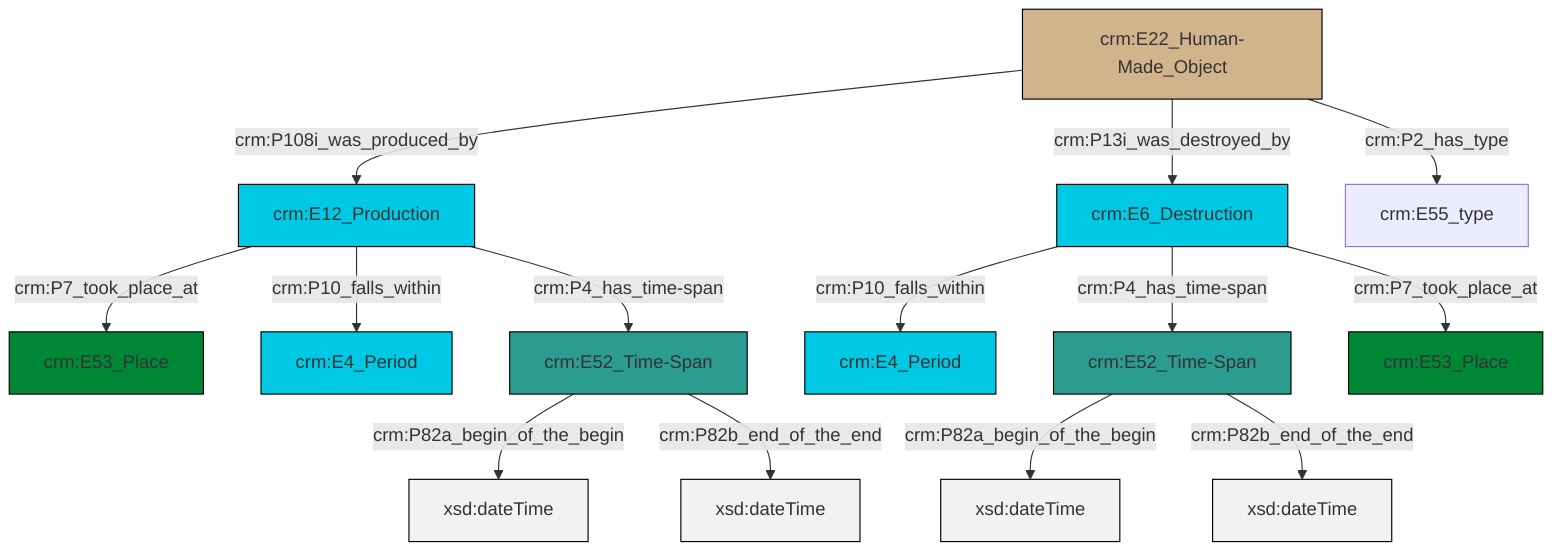 graph TD
classDef Literal fill:#f2f2f2,stroke:#000000;
classDef CRM_Entity fill:#FFFFFF,stroke:#000000;
classDef Temporal_Entity fill:#00C9E6, stroke:#000000;
classDef Type fill:#E18312, stroke:#000000;
classDef Time-Span fill:#2C9C91, stroke:#000000;
classDef Appellation fill:#FFEB7F, stroke:#000000;
classDef Place fill:#008836, stroke:#000000;
classDef Persistent_Item fill:#B266B2, stroke:#000000;
classDef Conceptual_Object fill:#FFD700, stroke:#000000;
classDef Physical_Thing fill:#D2B48C, stroke:#000000;
classDef Actor fill:#f58aad, stroke:#000000;
classDef PC_Classes fill:#4ce600, stroke:#000000;
classDef Multi fill:#cccccc,stroke:#000000;

4["crm:E6_Destruction"]:::Temporal_Entity -->|crm:P10_falls_within| 5["crm:E4_Period"]:::Temporal_Entity
10["crm:E22_Human-Made_Object"]:::Physical_Thing -->|crm:P108i_was_produced_by| 2["crm:E12_Production"]:::Temporal_Entity
4["crm:E6_Destruction"]:::Temporal_Entity -->|crm:P4_has_time-span| 8["crm:E52_Time-Span"]:::Time-Span
2["crm:E12_Production"]:::Temporal_Entity -->|crm:P7_took_place_at| 6["crm:E53_Place"]:::Place
12["crm:E52_Time-Span"]:::Time-Span -->|crm:P82a_begin_of_the_begin| 13[xsd:dateTime]:::Literal
2["crm:E12_Production"]:::Temporal_Entity -->|crm:P10_falls_within| 14["crm:E4_Period"]:::Temporal_Entity
8["crm:E52_Time-Span"]:::Time-Span -->|crm:P82a_begin_of_the_begin| 15[xsd:dateTime]:::Literal
12["crm:E52_Time-Span"]:::Time-Span -->|crm:P82b_end_of_the_end| 17[xsd:dateTime]:::Literal
10["crm:E22_Human-Made_Object"]:::Physical_Thing -->|crm:P13i_was_destroyed_by| 4["crm:E6_Destruction"]:::Temporal_Entity
10["crm:E22_Human-Made_Object"]:::Physical_Thing -->|crm:P2_has_type| 0["crm:E55_type"]:::Default
4["crm:E6_Destruction"]:::Temporal_Entity -->|crm:P7_took_place_at| 20["crm:E53_Place"]:::Place
8["crm:E52_Time-Span"]:::Time-Span -->|crm:P82b_end_of_the_end| 22[xsd:dateTime]:::Literal
2["crm:E12_Production"]:::Temporal_Entity -->|crm:P4_has_time-span| 12["crm:E52_Time-Span"]:::Time-Span